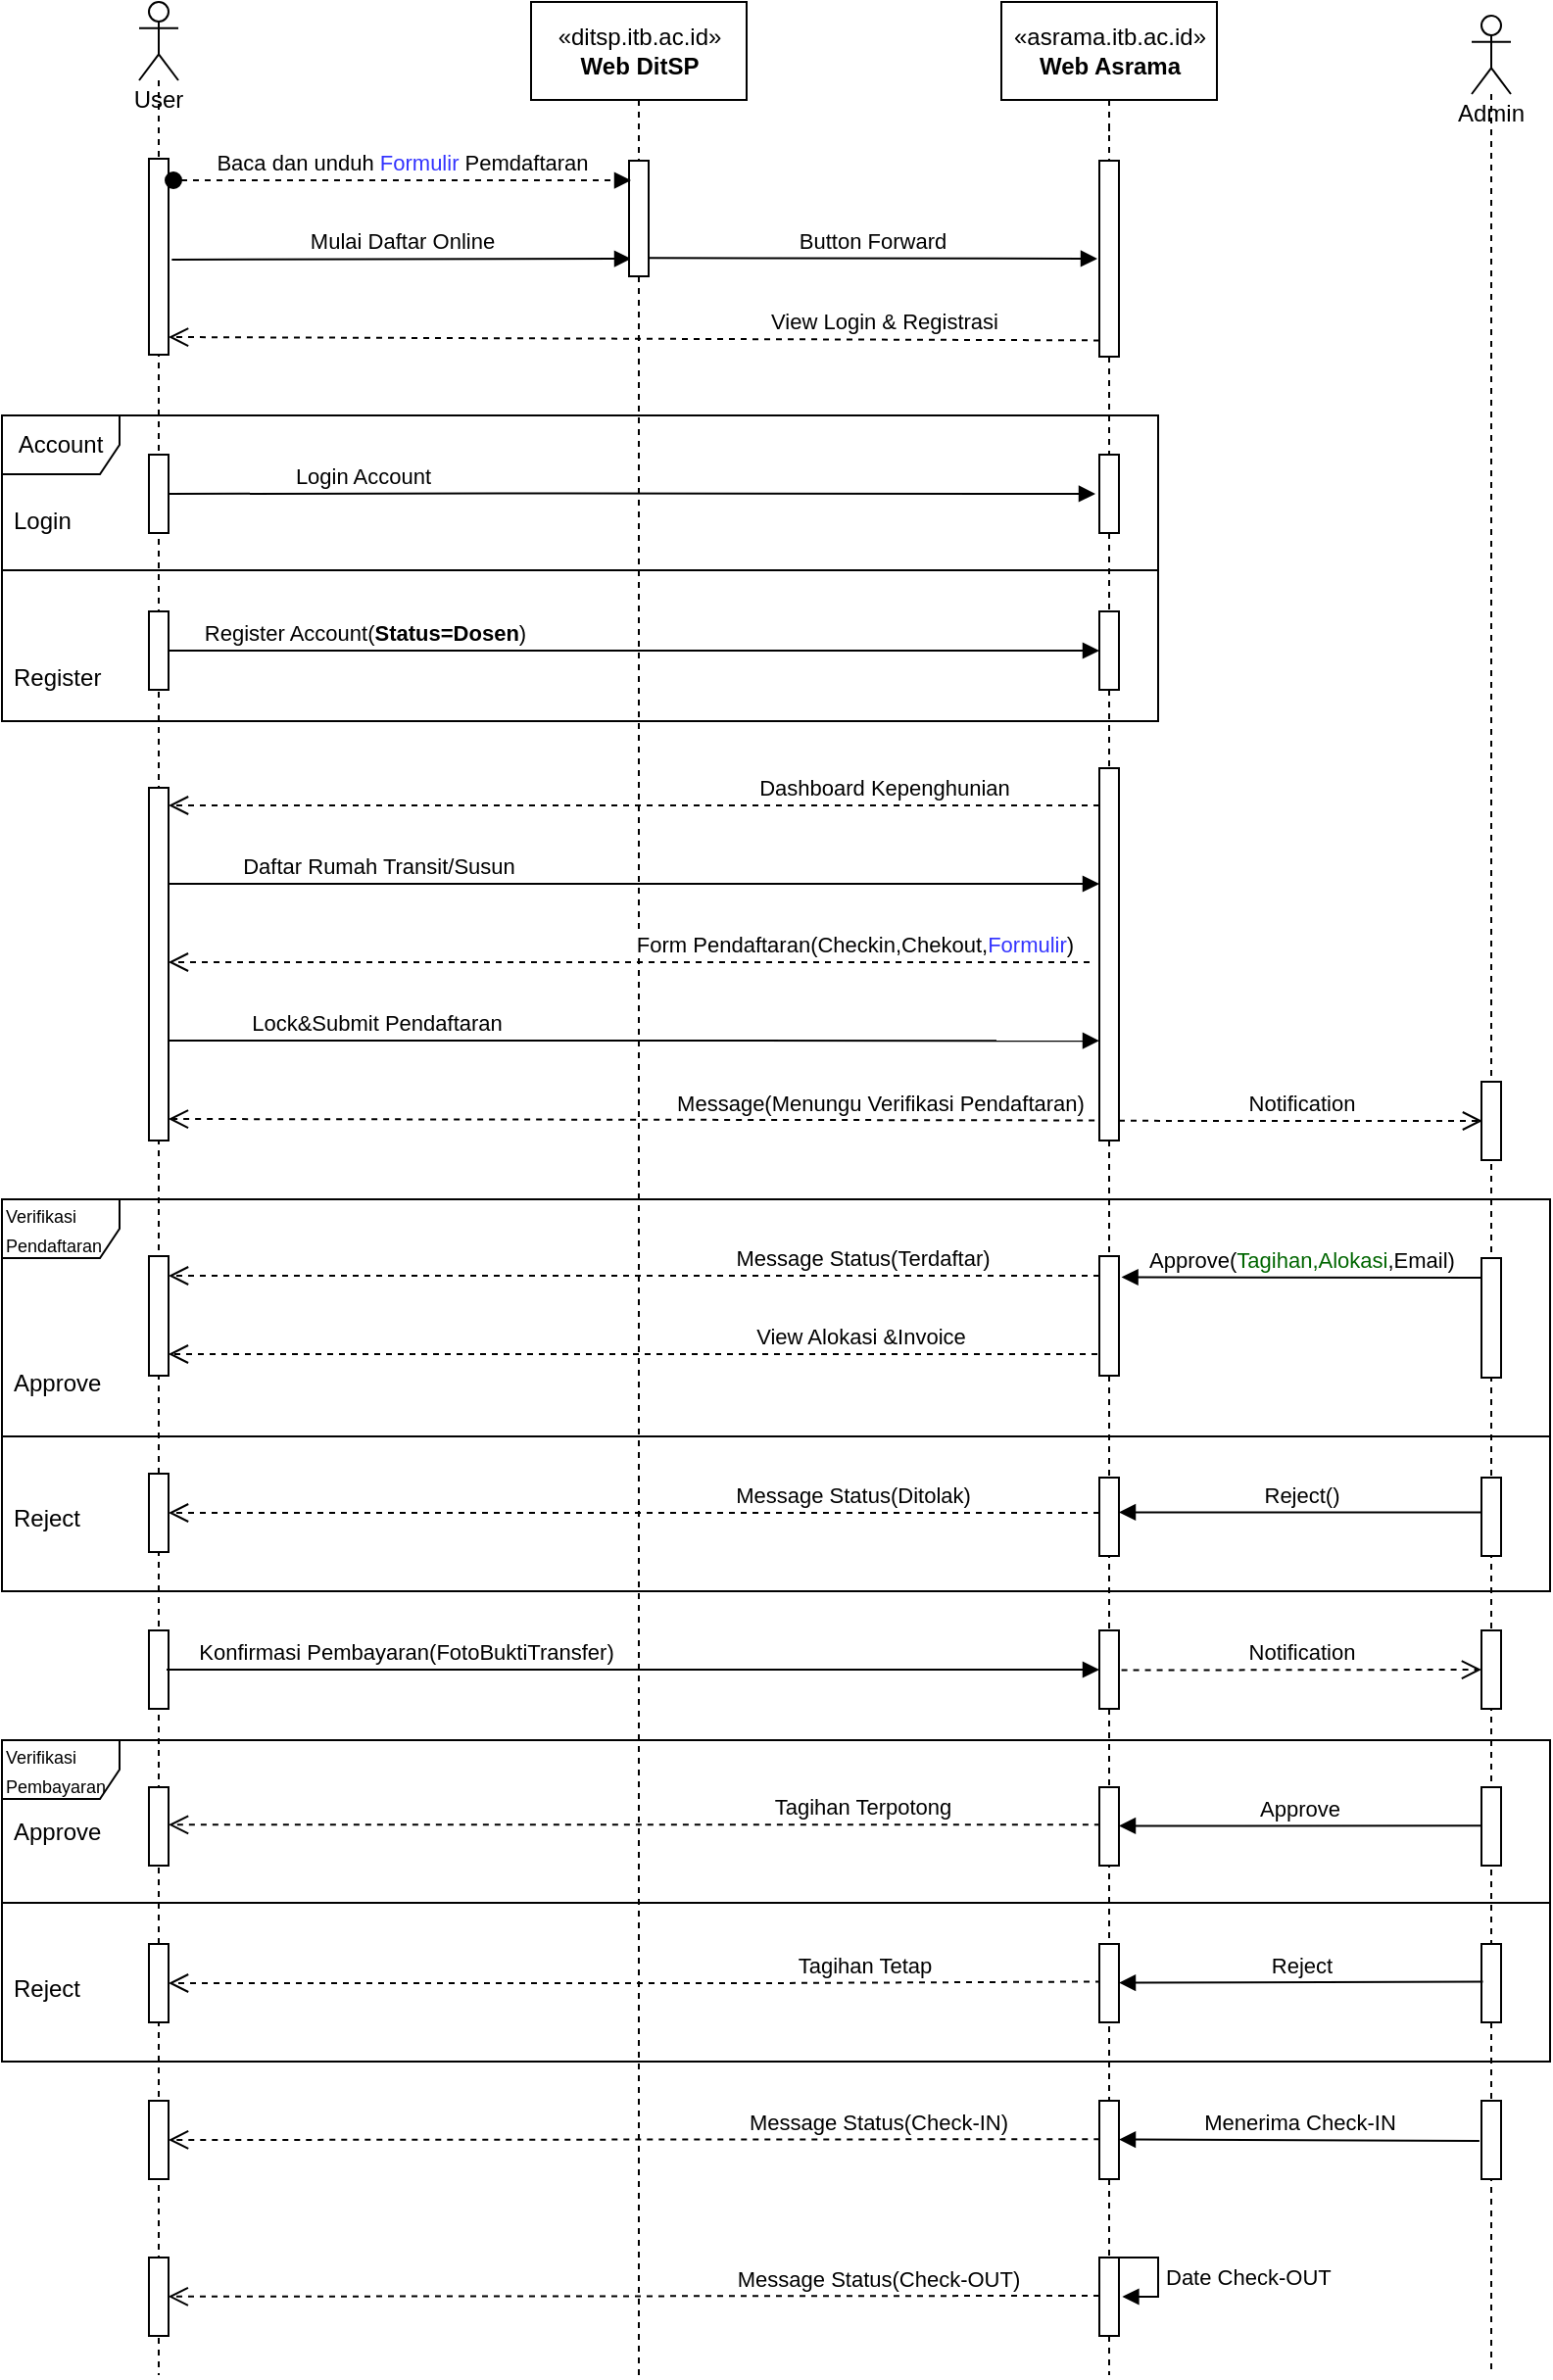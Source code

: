 <mxfile version="13.7.7" type="github"><diagram id="vvX47OkotF5tQUccTfTF" name="Page-1"><mxGraphModel dx="2370" dy="1323" grid="1" gridSize="10" guides="1" tooltips="1" connect="1" arrows="1" fold="1" page="1" pageScale="1" pageWidth="827" pageHeight="1169" math="0" shadow="0"><root><mxCell id="0"/><mxCell id="1" parent="0"/><mxCell id="CTl7MH07KMRJcyK6Ks6_-16" value="Account" style="shape=umlFrame;whiteSpace=wrap;html=1;" parent="1" vertex="1"><mxGeometry x="10" y="240" width="590" height="156" as="geometry"/></mxCell><mxCell id="CTl7MH07KMRJcyK6Ks6_-10" style="edgeStyle=orthogonalEdgeStyle;rounded=0;orthogonalLoop=1;jettySize=auto;html=1;exitX=0.5;exitY=1;exitDx=0;exitDy=0;endArrow=none;endFill=0;dashed=1;" parent="1" source="CTl7MH07KMRJcyK6Ks6_-4" edge="1"><mxGeometry relative="1" as="geometry"><mxPoint x="335" y="1240" as="targetPoint"/></mxGeometry></mxCell><mxCell id="CTl7MH07KMRJcyK6Ks6_-4" value="«ditsp.itb.ac.id»&lt;br&gt;&lt;b&gt;Web DitSP&lt;/b&gt;" style="html=1;" parent="1" vertex="1"><mxGeometry x="280" y="29" width="110" height="50" as="geometry"/></mxCell><mxCell id="CTl7MH07KMRJcyK6Ks6_-11" style="edgeStyle=orthogonalEdgeStyle;rounded=0;orthogonalLoop=1;jettySize=auto;html=1;exitX=0.5;exitY=1;exitDx=0;exitDy=0;dashed=1;endArrow=none;endFill=0;" parent="1" edge="1"><mxGeometry relative="1" as="geometry"><mxPoint x="575" y="1240" as="targetPoint"/><mxPoint x="575" y="1220" as="sourcePoint"/></mxGeometry></mxCell><mxCell id="CTl7MH07KMRJcyK6Ks6_-5" value="«asrama.itb.ac.id»&lt;br&gt;&lt;b&gt;Web Asrama&lt;/b&gt;" style="html=1;" parent="1" vertex="1"><mxGeometry x="520" y="29" width="110" height="50" as="geometry"/></mxCell><mxCell id="CTl7MH07KMRJcyK6Ks6_-7" value="&lt;div&gt;&lt;span&gt;User&lt;/span&gt;&lt;/div&gt;" style="shape=umlLifeline;participant=umlActor;perimeter=lifelinePerimeter;whiteSpace=wrap;html=1;container=1;collapsible=0;recursiveResize=0;verticalAlign=top;spacingTop=36;outlineConnect=0;align=center;" parent="1" vertex="1"><mxGeometry x="80" y="29" width="20" height="1211" as="geometry"/></mxCell><mxCell id="CTl7MH07KMRJcyK6Ks6_-26" value="Daftar Rumah Transit/Susun" style="html=1;verticalAlign=bottom;endArrow=block;" parent="CTl7MH07KMRJcyK6Ks6_-7" edge="1" target="MoZRV6RL-3gf4NYHTvTE-11"><mxGeometry x="-0.535" width="80" relative="1" as="geometry"><mxPoint x="10" y="450" as="sourcePoint"/><mxPoint x="440" y="450" as="targetPoint"/><mxPoint as="offset"/></mxGeometry></mxCell><mxCell id="CTl7MH07KMRJcyK6Ks6_-28" value="Lock&amp;amp;Submit Pendaftaran" style="html=1;verticalAlign=bottom;endArrow=block;entryX=0;entryY=0.732;entryDx=0;entryDy=0;entryPerimeter=0;" parent="CTl7MH07KMRJcyK6Ks6_-7" edge="1" target="MoZRV6RL-3gf4NYHTvTE-11"><mxGeometry x="-0.535" width="80" relative="1" as="geometry"><mxPoint x="10" y="530" as="sourcePoint"/><mxPoint x="440" y="530" as="targetPoint"/><mxPoint as="offset"/></mxGeometry></mxCell><mxCell id="CTl7MH07KMRJcyK6Ks6_-60" value="" style="html=1;points=[];perimeter=orthogonalPerimeter;" parent="CTl7MH07KMRJcyK6Ks6_-7" vertex="1"><mxGeometry x="5" y="80" width="10" height="100" as="geometry"/></mxCell><mxCell id="MoZRV6RL-3gf4NYHTvTE-3" value="" style="html=1;points=[];perimeter=orthogonalPerimeter;" vertex="1" parent="CTl7MH07KMRJcyK6Ks6_-7"><mxGeometry x="5" y="231" width="10" height="40" as="geometry"/></mxCell><mxCell id="MoZRV6RL-3gf4NYHTvTE-8" value="" style="html=1;points=[];perimeter=orthogonalPerimeter;" vertex="1" parent="CTl7MH07KMRJcyK6Ks6_-7"><mxGeometry x="5" y="311" width="10" height="40" as="geometry"/></mxCell><mxCell id="MoZRV6RL-3gf4NYHTvTE-23" value="" style="html=1;points=[];perimeter=orthogonalPerimeter;" vertex="1" parent="CTl7MH07KMRJcyK6Ks6_-7"><mxGeometry x="5" y="831" width="10" height="40" as="geometry"/></mxCell><mxCell id="MoZRV6RL-3gf4NYHTvTE-45" value="" style="html=1;points=[];perimeter=orthogonalPerimeter;" vertex="1" parent="CTl7MH07KMRJcyK6Ks6_-7"><mxGeometry x="5" y="1151" width="10" height="40" as="geometry"/></mxCell><mxCell id="CTl7MH07KMRJcyK6Ks6_-8" value="Admin" style="shape=umlLifeline;participant=umlActor;perimeter=lifelinePerimeter;whiteSpace=wrap;html=1;container=1;collapsible=0;recursiveResize=0;verticalAlign=top;spacingTop=36;outlineConnect=0;" parent="1" vertex="1"><mxGeometry x="760" y="36" width="20" height="1204" as="geometry"/></mxCell><mxCell id="MoZRV6RL-3gf4NYHTvTE-13" value="" style="html=1;points=[];perimeter=orthogonalPerimeter;" vertex="1" parent="CTl7MH07KMRJcyK6Ks6_-8"><mxGeometry x="5" y="544" width="10" height="40" as="geometry"/></mxCell><mxCell id="MoZRV6RL-3gf4NYHTvTE-18" value="" style="html=1;points=[];perimeter=orthogonalPerimeter;" vertex="1" parent="CTl7MH07KMRJcyK6Ks6_-8"><mxGeometry x="5" y="634" width="10" height="61" as="geometry"/></mxCell><mxCell id="MoZRV6RL-3gf4NYHTvTE-27" value="" style="html=1;points=[];perimeter=orthogonalPerimeter;" vertex="1" parent="CTl7MH07KMRJcyK6Ks6_-8"><mxGeometry x="5" y="824" width="10" height="40" as="geometry"/></mxCell><mxCell id="MoZRV6RL-3gf4NYHTvTE-35" value="" style="html=1;points=[];perimeter=orthogonalPerimeter;" vertex="1" parent="CTl7MH07KMRJcyK6Ks6_-8"><mxGeometry x="5" y="984" width="10" height="40" as="geometry"/></mxCell><mxCell id="MoZRV6RL-3gf4NYHTvTE-41" value="" style="html=1;points=[];perimeter=orthogonalPerimeter;" vertex="1" parent="CTl7MH07KMRJcyK6Ks6_-8"><mxGeometry x="5" y="1064" width="10" height="40" as="geometry"/></mxCell><mxCell id="CTl7MH07KMRJcyK6Ks6_-13" value="Mulai Daftar Online" style="html=1;verticalAlign=bottom;endArrow=block;entryX=0.1;entryY=0.85;entryDx=0;entryDy=0;entryPerimeter=0;exitX=1.167;exitY=0.489;exitDx=0;exitDy=0;exitPerimeter=0;" parent="1" edge="1"><mxGeometry width="80" relative="1" as="geometry"><mxPoint x="96.67" y="160.46" as="sourcePoint"/><mxPoint x="331" y="160" as="targetPoint"/></mxGeometry></mxCell><mxCell id="CTl7MH07KMRJcyK6Ks6_-14" value="Button Forward" style="html=1;verticalAlign=bottom;endArrow=block;exitX=1.172;exitY=0.833;exitDx=0;exitDy=0;exitPerimeter=0;" parent="1" edge="1"><mxGeometry width="80" relative="1" as="geometry"><mxPoint x="340" y="159.64" as="sourcePoint"/><mxPoint x="569" y="160" as="targetPoint"/></mxGeometry></mxCell><mxCell id="CTl7MH07KMRJcyK6Ks6_-15" value="View Login &amp;amp; Registrasi" style="html=1;verticalAlign=bottom;endArrow=open;dashed=1;endSize=8;exitX=0;exitY=0.917;exitDx=0;exitDy=0;exitPerimeter=0;" parent="1" edge="1" source="MoZRV6RL-3gf4NYHTvTE-1"><mxGeometry x="-0.535" relative="1" as="geometry"><mxPoint x="545" y="200" as="sourcePoint"/><mxPoint x="95" y="200" as="targetPoint"/><mxPoint as="offset"/></mxGeometry></mxCell><mxCell id="CTl7MH07KMRJcyK6Ks6_-17" value="" style="line;strokeWidth=1;fillColor=none;align=left;verticalAlign=middle;spacingTop=-1;spacingLeft=3;spacingRight=3;rotatable=0;labelPosition=right;points=[];portConstraint=eastwest;" parent="1" vertex="1"><mxGeometry x="10" y="315" width="590" height="8" as="geometry"/></mxCell><mxCell id="CTl7MH07KMRJcyK6Ks6_-20" value="Login" style="text;strokeColor=none;fillColor=none;align=left;verticalAlign=top;spacingLeft=4;spacingRight=4;overflow=hidden;rotatable=0;points=[[0,0.5],[1,0.5]];portConstraint=eastwest;" parent="1" vertex="1"><mxGeometry x="10" y="280" width="70" height="26" as="geometry"/></mxCell><mxCell id="CTl7MH07KMRJcyK6Ks6_-21" value="Register" style="text;strokeColor=none;fillColor=none;align=left;verticalAlign=top;spacingLeft=4;spacingRight=4;overflow=hidden;rotatable=0;points=[[0,0.5],[1,0.5]];portConstraint=eastwest;" parent="1" vertex="1"><mxGeometry x="10" y="360" width="70" height="26" as="geometry"/></mxCell><mxCell id="CTl7MH07KMRJcyK6Ks6_-25" value="" style="html=1;verticalAlign=bottom;endArrow=open;dashed=1;endSize=8;" parent="1" edge="1"><mxGeometry x="NaN" y="130" relative="1" as="geometry"><mxPoint x="89.929" y="436" as="sourcePoint"/><mxPoint x="89.929" y="436" as="targetPoint"/><mxPoint x="130" as="offset"/></mxGeometry></mxCell><mxCell id="CTl7MH07KMRJcyK6Ks6_-27" value="Form Pendaftaran(Checkin,Chekout,&lt;font color=&quot;#3333ff&quot;&gt;Formulir&lt;/font&gt;)" style="html=1;verticalAlign=bottom;endArrow=open;dashed=1;endSize=8;" parent="1" edge="1"><mxGeometry x="-0.489" relative="1" as="geometry"><mxPoint x="565" y="519" as="sourcePoint"/><mxPoint x="94.929" y="519" as="targetPoint"/><mxPoint as="offset"/></mxGeometry></mxCell><mxCell id="CTl7MH07KMRJcyK6Ks6_-29" value="Message(Menungu Verifikasi Pendaftaran)" style="html=1;verticalAlign=bottom;endArrow=open;dashed=1;endSize=8;exitX=-0.243;exitY=0.946;exitDx=0;exitDy=0;exitPerimeter=0;" parent="1" edge="1" source="MoZRV6RL-3gf4NYHTvTE-11"><mxGeometry x="-0.535" relative="1" as="geometry"><mxPoint x="565" y="599" as="sourcePoint"/><mxPoint x="94.929" y="599" as="targetPoint"/><mxPoint as="offset"/></mxGeometry></mxCell><mxCell id="CTl7MH07KMRJcyK6Ks6_-30" value="Notification" style="html=1;verticalAlign=bottom;endArrow=open;dashed=1;endSize=8;exitX=1;exitY=0.947;exitDx=0;exitDy=0;exitPerimeter=0;" parent="1" edge="1" source="MoZRV6RL-3gf4NYHTvTE-11"><mxGeometry relative="1" as="geometry"><mxPoint x="586" y="600" as="sourcePoint"/><mxPoint x="765.5" y="600" as="targetPoint"/></mxGeometry></mxCell><mxCell id="CTl7MH07KMRJcyK6Ks6_-31" value="&lt;font style=&quot;font-size: 9px&quot;&gt;Verifikasi Pendaftaran&lt;/font&gt;" style="shape=umlFrame;whiteSpace=wrap;html=1;align=left;" parent="1" vertex="1"><mxGeometry x="10" y="640" width="790" height="200" as="geometry"/></mxCell><mxCell id="CTl7MH07KMRJcyK6Ks6_-32" value="Approve(&lt;font color=&quot;#006600&quot;&gt;Tagihan,Alokasi&lt;/font&gt;,Email)" style="html=1;verticalAlign=bottom;endArrow=block;entryX=1.129;entryY=0.176;entryDx=0;entryDy=0;entryPerimeter=0;" parent="1" edge="1" target="MoZRV6RL-3gf4NYHTvTE-17"><mxGeometry width="80" relative="1" as="geometry"><mxPoint x="765" y="680" as="sourcePoint"/><mxPoint x="591" y="679" as="targetPoint"/></mxGeometry></mxCell><mxCell id="CTl7MH07KMRJcyK6Ks6_-34" value="Reject()" style="html=1;verticalAlign=bottom;endArrow=block;" parent="1" edge="1" source="MoZRV6RL-3gf4NYHTvTE-22"><mxGeometry width="80" relative="1" as="geometry"><mxPoint x="750" y="799.71" as="sourcePoint"/><mxPoint x="580" y="799.71" as="targetPoint"/></mxGeometry></mxCell><mxCell id="CTl7MH07KMRJcyK6Ks6_-38" value="" style="line;strokeWidth=1;fillColor=none;align=left;verticalAlign=middle;spacingTop=-1;spacingLeft=3;spacingRight=3;rotatable=0;labelPosition=right;points=[];portConstraint=eastwest;" parent="1" vertex="1"><mxGeometry x="10" y="757" width="790" height="8" as="geometry"/></mxCell><mxCell id="CTl7MH07KMRJcyK6Ks6_-39" value="Approve" style="text;strokeColor=none;fillColor=none;align=left;verticalAlign=top;spacingLeft=4;spacingRight=4;overflow=hidden;rotatable=0;points=[[0,0.5],[1,0.5]];portConstraint=eastwest;" parent="1" vertex="1"><mxGeometry x="10" y="720" width="70" height="26" as="geometry"/></mxCell><mxCell id="CTl7MH07KMRJcyK6Ks6_-40" value="Reject" style="text;strokeColor=none;fillColor=none;align=left;verticalAlign=top;spacingLeft=4;spacingRight=4;overflow=hidden;rotatable=0;points=[[0,0.5],[1,0.5]];portConstraint=eastwest;" parent="1" vertex="1"><mxGeometry x="10" y="789" width="70" height="26" as="geometry"/></mxCell><mxCell id="CTl7MH07KMRJcyK6Ks6_-41" value="View Alokasi &amp;amp;Invoice" style="html=1;verticalAlign=bottom;endArrow=open;dashed=1;endSize=8;" parent="1" edge="1"><mxGeometry x="-0.489" relative="1" as="geometry"><mxPoint x="569" y="719" as="sourcePoint"/><mxPoint x="94.929" y="719" as="targetPoint"/><mxPoint as="offset"/></mxGeometry></mxCell><mxCell id="CTl7MH07KMRJcyK6Ks6_-42" value="Konfirmasi Pembayaran(FotoBuktiTransfer)" style="html=1;verticalAlign=bottom;endArrow=block;entryX=0;entryY=0.475;entryDx=0;entryDy=0;entryPerimeter=0;" parent="1" edge="1"><mxGeometry x="-0.486" width="80" relative="1" as="geometry"><mxPoint x="94" y="880" as="sourcePoint"/><mxPoint x="570" y="880" as="targetPoint"/><mxPoint x="-1" as="offset"/></mxGeometry></mxCell><mxCell id="CTl7MH07KMRJcyK6Ks6_-43" value="Notification" style="html=1;verticalAlign=bottom;endArrow=open;dashed=1;endSize=8;exitX=1.129;exitY=0.507;exitDx=0;exitDy=0;exitPerimeter=0;" parent="1" edge="1" source="MoZRV6RL-3gf4NYHTvTE-25"><mxGeometry relative="1" as="geometry"><mxPoint x="595" y="879.71" as="sourcePoint"/><mxPoint x="765" y="880" as="targetPoint"/><mxPoint as="offset"/></mxGeometry></mxCell><mxCell id="CTl7MH07KMRJcyK6Ks6_-45" value="&lt;font style=&quot;font-size: 9px&quot;&gt;Verifikasi Pembayaran&lt;/font&gt;" style="shape=umlFrame;whiteSpace=wrap;html=1;align=left;" parent="1" vertex="1"><mxGeometry x="10" y="916" width="790" height="164" as="geometry"/></mxCell><mxCell id="CTl7MH07KMRJcyK6Ks6_-47" value="Approve" style="html=1;verticalAlign=bottom;endArrow=block;exitX=-0.033;exitY=0.492;exitDx=0;exitDy=0;exitPerimeter=0;" parent="1" edge="1" source="MoZRV6RL-3gf4NYHTvTE-31"><mxGeometry width="80" relative="1" as="geometry"><mxPoint x="762" y="960" as="sourcePoint"/><mxPoint x="580" y="959.71" as="targetPoint"/></mxGeometry></mxCell><mxCell id="CTl7MH07KMRJcyK6Ks6_-49" value="Reject" style="html=1;verticalAlign=bottom;endArrow=block;exitX=0.074;exitY=0.48;exitDx=0;exitDy=0;exitPerimeter=0;" parent="1" edge="1" source="MoZRV6RL-3gf4NYHTvTE-35"><mxGeometry width="80" relative="1" as="geometry"><mxPoint x="760" y="1040" as="sourcePoint"/><mxPoint x="580" y="1039.8" as="targetPoint"/></mxGeometry></mxCell><mxCell id="CTl7MH07KMRJcyK6Ks6_-53" value="" style="line;strokeWidth=1;fillColor=none;align=left;verticalAlign=middle;spacingTop=-1;spacingLeft=3;spacingRight=3;rotatable=0;labelPosition=right;points=[];portConstraint=eastwest;" parent="1" vertex="1"><mxGeometry x="10" y="995" width="790" height="8" as="geometry"/></mxCell><mxCell id="CTl7MH07KMRJcyK6Ks6_-54" value="Reject" style="text;strokeColor=none;fillColor=none;align=left;verticalAlign=top;spacingLeft=4;spacingRight=4;overflow=hidden;rotatable=0;points=[[0,0.5],[1,0.5]];portConstraint=eastwest;" parent="1" vertex="1"><mxGeometry x="10" y="1029" width="70" height="26" as="geometry"/></mxCell><mxCell id="CTl7MH07KMRJcyK6Ks6_-55" value="Approve" style="text;strokeColor=none;fillColor=none;align=left;verticalAlign=top;spacingLeft=4;spacingRight=4;overflow=hidden;rotatable=0;points=[[0,0.5],[1,0.5]];portConstraint=eastwest;" parent="1" vertex="1"><mxGeometry x="10" y="949" width="70" height="26" as="geometry"/></mxCell><mxCell id="CTl7MH07KMRJcyK6Ks6_-56" value="Menerima Check-IN" style="html=1;verticalAlign=bottom;endArrow=block;exitX=-0.105;exitY=0.514;exitDx=0;exitDy=0;exitPerimeter=0;" parent="1" edge="1" source="MoZRV6RL-3gf4NYHTvTE-41"><mxGeometry width="80" relative="1" as="geometry"><mxPoint x="760" y="1120" as="sourcePoint"/><mxPoint x="580" y="1119.76" as="targetPoint"/></mxGeometry></mxCell><mxCell id="CTl7MH07KMRJcyK6Ks6_-59" value="" style="html=1;points=[];perimeter=orthogonalPerimeter;" parent="1" vertex="1"><mxGeometry x="330" y="110" width="10" height="59" as="geometry"/></mxCell><mxCell id="CTl7MH07KMRJcyK6Ks6_-12" value="Baca dan unduh &lt;font color=&quot;#3333ff&quot;&gt;Formulir&lt;/font&gt; Pemdaftaran" style="html=1;verticalAlign=bottom;startArrow=oval;startFill=1;endArrow=block;startSize=8;dashed=1;entryX=0.1;entryY=0.263;entryDx=0;entryDy=0;entryPerimeter=0;exitX=1.25;exitY=0.15;exitDx=0;exitDy=0;exitPerimeter=0;" parent="1" edge="1"><mxGeometry width="60" relative="1" as="geometry"><mxPoint x="97.5" y="120" as="sourcePoint"/><mxPoint x="331" y="120.04" as="targetPoint"/></mxGeometry></mxCell><mxCell id="MoZRV6RL-3gf4NYHTvTE-2" style="edgeStyle=orthogonalEdgeStyle;rounded=0;orthogonalLoop=1;jettySize=auto;html=1;exitX=0.5;exitY=1;exitDx=0;exitDy=0;dashed=1;endArrow=none;endFill=0;" edge="1" parent="1" source="CTl7MH07KMRJcyK6Ks6_-5" target="MoZRV6RL-3gf4NYHTvTE-1"><mxGeometry relative="1" as="geometry"><mxPoint x="575" y="1236" as="targetPoint"/><mxPoint x="575" y="79" as="sourcePoint"/></mxGeometry></mxCell><mxCell id="MoZRV6RL-3gf4NYHTvTE-1" value="" style="html=1;points=[];perimeter=orthogonalPerimeter;" vertex="1" parent="1"><mxGeometry x="570" y="110" width="10" height="100" as="geometry"/></mxCell><mxCell id="CTl7MH07KMRJcyK6Ks6_-23" value="Login Account" style="html=1;verticalAlign=bottom;endArrow=block;" parent="1" edge="1"><mxGeometry x="-0.581" width="80" relative="1" as="geometry"><mxPoint x="95" y="280" as="sourcePoint"/><mxPoint x="568" y="280" as="targetPoint"/><mxPoint as="offset"/><Array as="points"><mxPoint x="288" y="279.71"/></Array></mxGeometry></mxCell><mxCell id="MoZRV6RL-3gf4NYHTvTE-4" value="" style="html=1;points=[];perimeter=orthogonalPerimeter;" vertex="1" parent="1"><mxGeometry x="570" y="260" width="10" height="40" as="geometry"/></mxCell><mxCell id="MoZRV6RL-3gf4NYHTvTE-5" style="edgeStyle=orthogonalEdgeStyle;rounded=0;orthogonalLoop=1;jettySize=auto;html=1;exitX=0.5;exitY=1;exitDx=0;exitDy=0;dashed=1;endArrow=none;endFill=0;" edge="1" parent="1" source="MoZRV6RL-3gf4NYHTvTE-1" target="MoZRV6RL-3gf4NYHTvTE-4"><mxGeometry relative="1" as="geometry"><mxPoint x="575" y="1236" as="targetPoint"/><mxPoint x="575" y="210" as="sourcePoint"/></mxGeometry></mxCell><mxCell id="MoZRV6RL-3gf4NYHTvTE-6" value="" style="html=1;points=[];perimeter=orthogonalPerimeter;" vertex="1" parent="1"><mxGeometry x="570" y="340" width="10" height="40" as="geometry"/></mxCell><mxCell id="MoZRV6RL-3gf4NYHTvTE-7" style="edgeStyle=orthogonalEdgeStyle;rounded=0;orthogonalLoop=1;jettySize=auto;html=1;exitX=0.5;exitY=1;exitDx=0;exitDy=0;dashed=1;endArrow=none;endFill=0;" edge="1" parent="1" source="MoZRV6RL-3gf4NYHTvTE-4" target="MoZRV6RL-3gf4NYHTvTE-6"><mxGeometry relative="1" as="geometry"><mxPoint x="575" y="1236" as="targetPoint"/><mxPoint x="575" y="300" as="sourcePoint"/></mxGeometry></mxCell><mxCell id="CTl7MH07KMRJcyK6Ks6_-24" value="Register Account(&lt;b&gt;Status=Dosen&lt;/b&gt;)" style="html=1;verticalAlign=bottom;endArrow=block;entryX=0;entryY=0.5;entryDx=0;entryDy=0;entryPerimeter=0;" parent="1" edge="1" target="MoZRV6RL-3gf4NYHTvTE-6"><mxGeometry x="-0.581" width="80" relative="1" as="geometry"><mxPoint x="95" y="360" as="sourcePoint"/><mxPoint x="525" y="360" as="targetPoint"/><mxPoint as="offset"/></mxGeometry></mxCell><mxCell id="MoZRV6RL-3gf4NYHTvTE-9" value="" style="html=1;points=[];perimeter=orthogonalPerimeter;" vertex="1" parent="1"><mxGeometry x="85" y="430" width="10" height="180" as="geometry"/></mxCell><mxCell id="MoZRV6RL-3gf4NYHTvTE-10" value="Dashboard Kepenghunian" style="html=1;verticalAlign=bottom;endArrow=open;dashed=1;endSize=8;" edge="1" parent="1" source="MoZRV6RL-3gf4NYHTvTE-11"><mxGeometry x="-0.535" relative="1" as="geometry"><mxPoint x="560" y="439" as="sourcePoint"/><mxPoint x="95" y="439" as="targetPoint"/><mxPoint as="offset"/></mxGeometry></mxCell><mxCell id="MoZRV6RL-3gf4NYHTvTE-11" value="" style="html=1;points=[];perimeter=orthogonalPerimeter;" vertex="1" parent="1"><mxGeometry x="570" y="420" width="10" height="190" as="geometry"/></mxCell><mxCell id="MoZRV6RL-3gf4NYHTvTE-12" style="edgeStyle=orthogonalEdgeStyle;rounded=0;orthogonalLoop=1;jettySize=auto;html=1;exitX=0.5;exitY=1;exitDx=0;exitDy=0;dashed=1;endArrow=none;endFill=0;" edge="1" parent="1" source="MoZRV6RL-3gf4NYHTvTE-6" target="MoZRV6RL-3gf4NYHTvTE-11"><mxGeometry relative="1" as="geometry"><mxPoint x="575" y="1236" as="targetPoint"/><mxPoint x="575" y="380" as="sourcePoint"/></mxGeometry></mxCell><mxCell id="MoZRV6RL-3gf4NYHTvTE-14" value="" style="html=1;points=[];perimeter=orthogonalPerimeter;" vertex="1" parent="1"><mxGeometry x="85" y="669" width="10" height="61" as="geometry"/></mxCell><mxCell id="MoZRV6RL-3gf4NYHTvTE-15" value="Message Status(Terdaftar)" style="html=1;verticalAlign=bottom;endArrow=open;dashed=1;endSize=8;exitX=0;exitY=0.164;exitDx=0;exitDy=0;exitPerimeter=0;" edge="1" parent="1" source="MoZRV6RL-3gf4NYHTvTE-17" target="MoZRV6RL-3gf4NYHTvTE-14"><mxGeometry x="-0.489" relative="1" as="geometry"><mxPoint x="560" y="679" as="sourcePoint"/><mxPoint x="89.929" y="679" as="targetPoint"/><mxPoint as="offset"/></mxGeometry></mxCell><mxCell id="MoZRV6RL-3gf4NYHTvTE-19" value="" style="html=1;points=[];perimeter=orthogonalPerimeter;" vertex="1" parent="1"><mxGeometry x="85" y="780" width="10" height="40" as="geometry"/></mxCell><mxCell id="MoZRV6RL-3gf4NYHTvTE-20" value="Message Status(Ditolak)" style="html=1;verticalAlign=bottom;endArrow=open;dashed=1;endSize=8;exitX=0;exitY=0.45;exitDx=0;exitDy=0;exitPerimeter=0;" edge="1" parent="1" source="MoZRV6RL-3gf4NYHTvTE-21" target="MoZRV6RL-3gf4NYHTvTE-19"><mxGeometry x="-0.257" y="-50" relative="1" as="geometry"><mxPoint x="560" y="800" as="sourcePoint"/><mxPoint x="89.929" y="800" as="targetPoint"/><Array as="points"><mxPoint x="400" y="800"/></Array><mxPoint x="50" y="50" as="offset"/></mxGeometry></mxCell><mxCell id="MoZRV6RL-3gf4NYHTvTE-22" value="" style="html=1;points=[];perimeter=orthogonalPerimeter;" vertex="1" parent="1"><mxGeometry x="765" y="782" width="10" height="40" as="geometry"/></mxCell><mxCell id="MoZRV6RL-3gf4NYHTvTE-25" value="" style="html=1;points=[];perimeter=orthogonalPerimeter;" vertex="1" parent="1"><mxGeometry x="570" y="860" width="10" height="40" as="geometry"/></mxCell><mxCell id="MoZRV6RL-3gf4NYHTvTE-26" style="edgeStyle=orthogonalEdgeStyle;rounded=0;orthogonalLoop=1;jettySize=auto;html=1;exitX=0.5;exitY=1;exitDx=0;exitDy=0;dashed=1;endArrow=none;endFill=0;" edge="1" parent="1" source="MoZRV6RL-3gf4NYHTvTE-11" target="MoZRV6RL-3gf4NYHTvTE-25"><mxGeometry relative="1" as="geometry"><mxPoint x="575" y="1236" as="targetPoint"/><mxPoint x="575" y="610" as="sourcePoint"/></mxGeometry></mxCell><mxCell id="MoZRV6RL-3gf4NYHTvTE-28" value="" style="html=1;points=[];perimeter=orthogonalPerimeter;" vertex="1" parent="1"><mxGeometry x="85" y="940" width="10" height="40" as="geometry"/></mxCell><mxCell id="MoZRV6RL-3gf4NYHTvTE-29" value="Tagihan Terpotong" style="html=1;verticalAlign=bottom;endArrow=open;dashed=1;endSize=8;exitX=0.043;exitY=0.479;exitDx=0;exitDy=0;exitPerimeter=0;" edge="1" parent="1" source="MoZRV6RL-3gf4NYHTvTE-30" target="MoZRV6RL-3gf4NYHTvTE-28"><mxGeometry x="-0.489" relative="1" as="geometry"><mxPoint x="560" y="959" as="sourcePoint"/><mxPoint x="89.929" y="959" as="targetPoint"/><mxPoint as="offset"/></mxGeometry></mxCell><mxCell id="MoZRV6RL-3gf4NYHTvTE-31" value="" style="html=1;points=[];perimeter=orthogonalPerimeter;" vertex="1" parent="1"><mxGeometry x="765" y="940" width="10" height="40" as="geometry"/></mxCell><mxCell id="MoZRV6RL-3gf4NYHTvTE-32" value="" style="html=1;points=[];perimeter=orthogonalPerimeter;" vertex="1" parent="1"><mxGeometry x="85" y="1020" width="10" height="40" as="geometry"/></mxCell><mxCell id="MoZRV6RL-3gf4NYHTvTE-33" value="Tagihan Tetap" style="html=1;verticalAlign=bottom;endArrow=open;dashed=1;endSize=8;exitX=0.1;exitY=0.48;exitDx=0;exitDy=0;exitPerimeter=0;" edge="1" parent="1" source="MoZRV6RL-3gf4NYHTvTE-34"><mxGeometry x="-0.489" relative="1" as="geometry"><mxPoint x="560" y="1040" as="sourcePoint"/><mxPoint x="95" y="1040" as="targetPoint"/><Array as="points"><mxPoint x="400" y="1040"/></Array><mxPoint as="offset"/></mxGeometry></mxCell><mxCell id="MoZRV6RL-3gf4NYHTvTE-37" value="" style="html=1;points=[];perimeter=orthogonalPerimeter;" vertex="1" parent="1"><mxGeometry x="85" y="1100" width="10" height="40" as="geometry"/></mxCell><mxCell id="MoZRV6RL-3gf4NYHTvTE-38" value="Message Status(Check-IN)" style="html=1;verticalAlign=bottom;endArrow=open;dashed=1;endSize=8;exitX=0.014;exitY=0.49;exitDx=0;exitDy=0;exitPerimeter=0;" edge="1" parent="1" source="MoZRV6RL-3gf4NYHTvTE-39"><mxGeometry x="-0.524" relative="1" as="geometry"><mxPoint x="550" y="1120" as="sourcePoint"/><mxPoint x="95" y="1120" as="targetPoint"/><mxPoint as="offset"/></mxGeometry></mxCell><mxCell id="MoZRV6RL-3gf4NYHTvTE-39" value="" style="html=1;points=[];perimeter=orthogonalPerimeter;" vertex="1" parent="1"><mxGeometry x="570" y="1100" width="10" height="40" as="geometry"/></mxCell><mxCell id="MoZRV6RL-3gf4NYHTvTE-40" style="edgeStyle=orthogonalEdgeStyle;rounded=0;orthogonalLoop=1;jettySize=auto;html=1;exitX=0.5;exitY=1;exitDx=0;exitDy=0;dashed=1;endArrow=none;endFill=0;" edge="1" parent="1" source="MoZRV6RL-3gf4NYHTvTE-25" target="MoZRV6RL-3gf4NYHTvTE-39"><mxGeometry relative="1" as="geometry"><mxPoint x="575" y="1236" as="targetPoint"/><mxPoint x="575" y="900" as="sourcePoint"/></mxGeometry></mxCell><mxCell id="MoZRV6RL-3gf4NYHTvTE-17" value="" style="html=1;points=[];perimeter=orthogonalPerimeter;" vertex="1" parent="1"><mxGeometry x="570" y="669" width="10" height="61" as="geometry"/></mxCell><mxCell id="MoZRV6RL-3gf4NYHTvTE-21" value="" style="html=1;points=[];perimeter=orthogonalPerimeter;" vertex="1" parent="1"><mxGeometry x="570" y="782" width="10" height="40" as="geometry"/></mxCell><mxCell id="MoZRV6RL-3gf4NYHTvTE-30" value="" style="html=1;points=[];perimeter=orthogonalPerimeter;" vertex="1" parent="1"><mxGeometry x="570" y="940" width="10" height="40" as="geometry"/></mxCell><mxCell id="MoZRV6RL-3gf4NYHTvTE-34" value="" style="html=1;points=[];perimeter=orthogonalPerimeter;" vertex="1" parent="1"><mxGeometry x="570" y="1020" width="10" height="40" as="geometry"/></mxCell><mxCell id="MoZRV6RL-3gf4NYHTvTE-47" style="edgeStyle=orthogonalEdgeStyle;rounded=0;orthogonalLoop=1;jettySize=auto;html=1;exitX=0.5;exitY=1;exitDx=0;exitDy=0;dashed=1;endArrow=none;endFill=0;" edge="1" parent="1" source="MoZRV6RL-3gf4NYHTvTE-39"><mxGeometry relative="1" as="geometry"><mxPoint x="575" y="1180" as="targetPoint"/><mxPoint x="575" y="1140" as="sourcePoint"/></mxGeometry></mxCell><mxCell id="MoZRV6RL-3gf4NYHTvTE-48" value="Message Status(Check-OUT)" style="html=1;verticalAlign=bottom;endArrow=open;dashed=1;endSize=8;exitX=0.014;exitY=0.49;exitDx=0;exitDy=0;exitPerimeter=0;" edge="1" parent="1"><mxGeometry x="-0.524" relative="1" as="geometry"><mxPoint x="570.0" y="1199.5" as="sourcePoint"/><mxPoint x="94.86" y="1199.9" as="targetPoint"/><mxPoint as="offset"/></mxGeometry></mxCell><mxCell id="MoZRV6RL-3gf4NYHTvTE-52" value="" style="html=1;points=[];perimeter=orthogonalPerimeter;" vertex="1" parent="1"><mxGeometry x="570" y="1180" width="10" height="40" as="geometry"/></mxCell><mxCell id="MoZRV6RL-3gf4NYHTvTE-53" value="Date Check-OUT" style="edgeStyle=orthogonalEdgeStyle;html=1;align=left;spacingLeft=2;endArrow=block;rounded=0;entryX=1.167;entryY=0.51;entryDx=0;entryDy=0;entryPerimeter=0;" edge="1" target="MoZRV6RL-3gf4NYHTvTE-52" parent="1"><mxGeometry relative="1" as="geometry"><mxPoint x="580" y="1180" as="sourcePoint"/><Array as="points"><mxPoint x="600" y="1180"/><mxPoint x="600" y="1200"/><mxPoint x="582" y="1200"/></Array></mxGeometry></mxCell></root></mxGraphModel></diagram></mxfile>